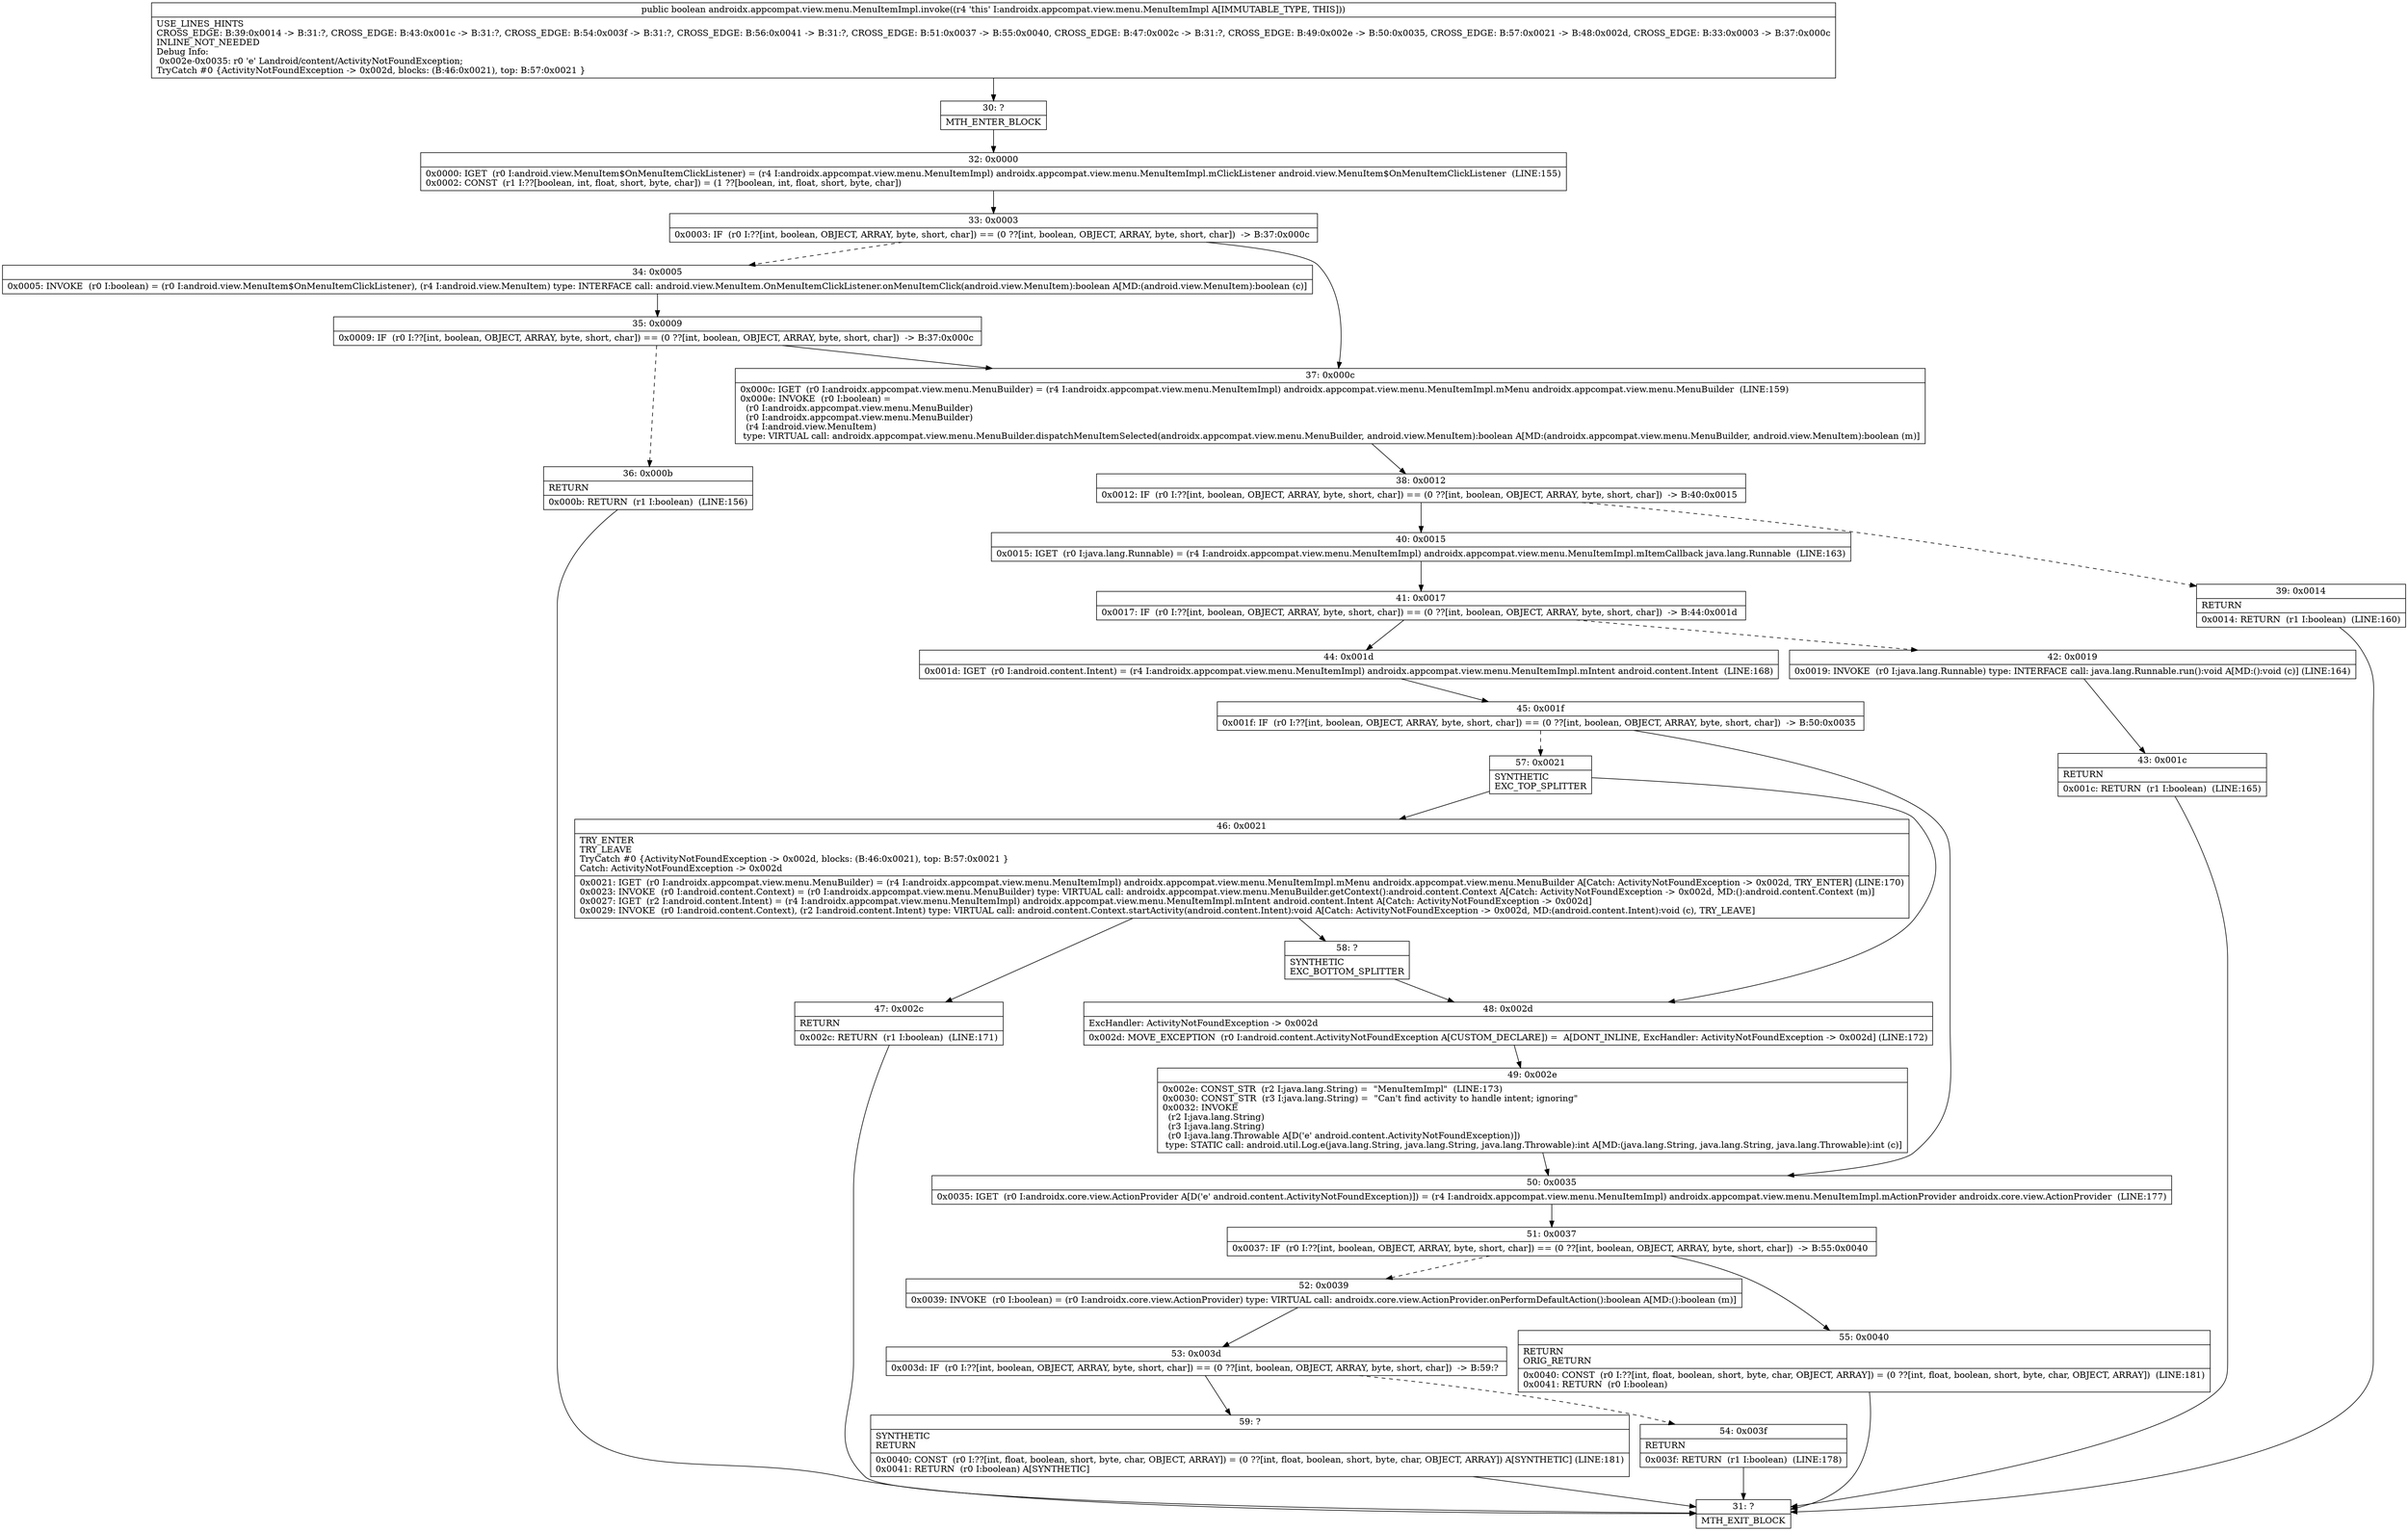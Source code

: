 digraph "CFG forandroidx.appcompat.view.menu.MenuItemImpl.invoke()Z" {
Node_30 [shape=record,label="{30\:\ ?|MTH_ENTER_BLOCK\l}"];
Node_32 [shape=record,label="{32\:\ 0x0000|0x0000: IGET  (r0 I:android.view.MenuItem$OnMenuItemClickListener) = (r4 I:androidx.appcompat.view.menu.MenuItemImpl) androidx.appcompat.view.menu.MenuItemImpl.mClickListener android.view.MenuItem$OnMenuItemClickListener  (LINE:155)\l0x0002: CONST  (r1 I:??[boolean, int, float, short, byte, char]) = (1 ??[boolean, int, float, short, byte, char]) \l}"];
Node_33 [shape=record,label="{33\:\ 0x0003|0x0003: IF  (r0 I:??[int, boolean, OBJECT, ARRAY, byte, short, char]) == (0 ??[int, boolean, OBJECT, ARRAY, byte, short, char])  \-\> B:37:0x000c \l}"];
Node_34 [shape=record,label="{34\:\ 0x0005|0x0005: INVOKE  (r0 I:boolean) = (r0 I:android.view.MenuItem$OnMenuItemClickListener), (r4 I:android.view.MenuItem) type: INTERFACE call: android.view.MenuItem.OnMenuItemClickListener.onMenuItemClick(android.view.MenuItem):boolean A[MD:(android.view.MenuItem):boolean (c)]\l}"];
Node_35 [shape=record,label="{35\:\ 0x0009|0x0009: IF  (r0 I:??[int, boolean, OBJECT, ARRAY, byte, short, char]) == (0 ??[int, boolean, OBJECT, ARRAY, byte, short, char])  \-\> B:37:0x000c \l}"];
Node_36 [shape=record,label="{36\:\ 0x000b|RETURN\l|0x000b: RETURN  (r1 I:boolean)  (LINE:156)\l}"];
Node_31 [shape=record,label="{31\:\ ?|MTH_EXIT_BLOCK\l}"];
Node_37 [shape=record,label="{37\:\ 0x000c|0x000c: IGET  (r0 I:androidx.appcompat.view.menu.MenuBuilder) = (r4 I:androidx.appcompat.view.menu.MenuItemImpl) androidx.appcompat.view.menu.MenuItemImpl.mMenu androidx.appcompat.view.menu.MenuBuilder  (LINE:159)\l0x000e: INVOKE  (r0 I:boolean) = \l  (r0 I:androidx.appcompat.view.menu.MenuBuilder)\l  (r0 I:androidx.appcompat.view.menu.MenuBuilder)\l  (r4 I:android.view.MenuItem)\l type: VIRTUAL call: androidx.appcompat.view.menu.MenuBuilder.dispatchMenuItemSelected(androidx.appcompat.view.menu.MenuBuilder, android.view.MenuItem):boolean A[MD:(androidx.appcompat.view.menu.MenuBuilder, android.view.MenuItem):boolean (m)]\l}"];
Node_38 [shape=record,label="{38\:\ 0x0012|0x0012: IF  (r0 I:??[int, boolean, OBJECT, ARRAY, byte, short, char]) == (0 ??[int, boolean, OBJECT, ARRAY, byte, short, char])  \-\> B:40:0x0015 \l}"];
Node_39 [shape=record,label="{39\:\ 0x0014|RETURN\l|0x0014: RETURN  (r1 I:boolean)  (LINE:160)\l}"];
Node_40 [shape=record,label="{40\:\ 0x0015|0x0015: IGET  (r0 I:java.lang.Runnable) = (r4 I:androidx.appcompat.view.menu.MenuItemImpl) androidx.appcompat.view.menu.MenuItemImpl.mItemCallback java.lang.Runnable  (LINE:163)\l}"];
Node_41 [shape=record,label="{41\:\ 0x0017|0x0017: IF  (r0 I:??[int, boolean, OBJECT, ARRAY, byte, short, char]) == (0 ??[int, boolean, OBJECT, ARRAY, byte, short, char])  \-\> B:44:0x001d \l}"];
Node_42 [shape=record,label="{42\:\ 0x0019|0x0019: INVOKE  (r0 I:java.lang.Runnable) type: INTERFACE call: java.lang.Runnable.run():void A[MD:():void (c)] (LINE:164)\l}"];
Node_43 [shape=record,label="{43\:\ 0x001c|RETURN\l|0x001c: RETURN  (r1 I:boolean)  (LINE:165)\l}"];
Node_44 [shape=record,label="{44\:\ 0x001d|0x001d: IGET  (r0 I:android.content.Intent) = (r4 I:androidx.appcompat.view.menu.MenuItemImpl) androidx.appcompat.view.menu.MenuItemImpl.mIntent android.content.Intent  (LINE:168)\l}"];
Node_45 [shape=record,label="{45\:\ 0x001f|0x001f: IF  (r0 I:??[int, boolean, OBJECT, ARRAY, byte, short, char]) == (0 ??[int, boolean, OBJECT, ARRAY, byte, short, char])  \-\> B:50:0x0035 \l}"];
Node_50 [shape=record,label="{50\:\ 0x0035|0x0035: IGET  (r0 I:androidx.core.view.ActionProvider A[D('e' android.content.ActivityNotFoundException)]) = (r4 I:androidx.appcompat.view.menu.MenuItemImpl) androidx.appcompat.view.menu.MenuItemImpl.mActionProvider androidx.core.view.ActionProvider  (LINE:177)\l}"];
Node_51 [shape=record,label="{51\:\ 0x0037|0x0037: IF  (r0 I:??[int, boolean, OBJECT, ARRAY, byte, short, char]) == (0 ??[int, boolean, OBJECT, ARRAY, byte, short, char])  \-\> B:55:0x0040 \l}"];
Node_52 [shape=record,label="{52\:\ 0x0039|0x0039: INVOKE  (r0 I:boolean) = (r0 I:androidx.core.view.ActionProvider) type: VIRTUAL call: androidx.core.view.ActionProvider.onPerformDefaultAction():boolean A[MD:():boolean (m)]\l}"];
Node_53 [shape=record,label="{53\:\ 0x003d|0x003d: IF  (r0 I:??[int, boolean, OBJECT, ARRAY, byte, short, char]) == (0 ??[int, boolean, OBJECT, ARRAY, byte, short, char])  \-\> B:59:? \l}"];
Node_54 [shape=record,label="{54\:\ 0x003f|RETURN\l|0x003f: RETURN  (r1 I:boolean)  (LINE:178)\l}"];
Node_59 [shape=record,label="{59\:\ ?|SYNTHETIC\lRETURN\l|0x0040: CONST  (r0 I:??[int, float, boolean, short, byte, char, OBJECT, ARRAY]) = (0 ??[int, float, boolean, short, byte, char, OBJECT, ARRAY]) A[SYNTHETIC] (LINE:181)\l0x0041: RETURN  (r0 I:boolean) A[SYNTHETIC]\l}"];
Node_55 [shape=record,label="{55\:\ 0x0040|RETURN\lORIG_RETURN\l|0x0040: CONST  (r0 I:??[int, float, boolean, short, byte, char, OBJECT, ARRAY]) = (0 ??[int, float, boolean, short, byte, char, OBJECT, ARRAY])  (LINE:181)\l0x0041: RETURN  (r0 I:boolean) \l}"];
Node_57 [shape=record,label="{57\:\ 0x0021|SYNTHETIC\lEXC_TOP_SPLITTER\l}"];
Node_46 [shape=record,label="{46\:\ 0x0021|TRY_ENTER\lTRY_LEAVE\lTryCatch #0 \{ActivityNotFoundException \-\> 0x002d, blocks: (B:46:0x0021), top: B:57:0x0021 \}\lCatch: ActivityNotFoundException \-\> 0x002d\l|0x0021: IGET  (r0 I:androidx.appcompat.view.menu.MenuBuilder) = (r4 I:androidx.appcompat.view.menu.MenuItemImpl) androidx.appcompat.view.menu.MenuItemImpl.mMenu androidx.appcompat.view.menu.MenuBuilder A[Catch: ActivityNotFoundException \-\> 0x002d, TRY_ENTER] (LINE:170)\l0x0023: INVOKE  (r0 I:android.content.Context) = (r0 I:androidx.appcompat.view.menu.MenuBuilder) type: VIRTUAL call: androidx.appcompat.view.menu.MenuBuilder.getContext():android.content.Context A[Catch: ActivityNotFoundException \-\> 0x002d, MD:():android.content.Context (m)]\l0x0027: IGET  (r2 I:android.content.Intent) = (r4 I:androidx.appcompat.view.menu.MenuItemImpl) androidx.appcompat.view.menu.MenuItemImpl.mIntent android.content.Intent A[Catch: ActivityNotFoundException \-\> 0x002d]\l0x0029: INVOKE  (r0 I:android.content.Context), (r2 I:android.content.Intent) type: VIRTUAL call: android.content.Context.startActivity(android.content.Intent):void A[Catch: ActivityNotFoundException \-\> 0x002d, MD:(android.content.Intent):void (c), TRY_LEAVE]\l}"];
Node_47 [shape=record,label="{47\:\ 0x002c|RETURN\l|0x002c: RETURN  (r1 I:boolean)  (LINE:171)\l}"];
Node_58 [shape=record,label="{58\:\ ?|SYNTHETIC\lEXC_BOTTOM_SPLITTER\l}"];
Node_48 [shape=record,label="{48\:\ 0x002d|ExcHandler: ActivityNotFoundException \-\> 0x002d\l|0x002d: MOVE_EXCEPTION  (r0 I:android.content.ActivityNotFoundException A[CUSTOM_DECLARE]) =  A[DONT_INLINE, ExcHandler: ActivityNotFoundException \-\> 0x002d] (LINE:172)\l}"];
Node_49 [shape=record,label="{49\:\ 0x002e|0x002e: CONST_STR  (r2 I:java.lang.String) =  \"MenuItemImpl\"  (LINE:173)\l0x0030: CONST_STR  (r3 I:java.lang.String) =  \"Can't find activity to handle intent; ignoring\" \l0x0032: INVOKE  \l  (r2 I:java.lang.String)\l  (r3 I:java.lang.String)\l  (r0 I:java.lang.Throwable A[D('e' android.content.ActivityNotFoundException)])\l type: STATIC call: android.util.Log.e(java.lang.String, java.lang.String, java.lang.Throwable):int A[MD:(java.lang.String, java.lang.String, java.lang.Throwable):int (c)]\l}"];
MethodNode[shape=record,label="{public boolean androidx.appcompat.view.menu.MenuItemImpl.invoke((r4 'this' I:androidx.appcompat.view.menu.MenuItemImpl A[IMMUTABLE_TYPE, THIS]))  | USE_LINES_HINTS\lCROSS_EDGE: B:39:0x0014 \-\> B:31:?, CROSS_EDGE: B:43:0x001c \-\> B:31:?, CROSS_EDGE: B:54:0x003f \-\> B:31:?, CROSS_EDGE: B:56:0x0041 \-\> B:31:?, CROSS_EDGE: B:51:0x0037 \-\> B:55:0x0040, CROSS_EDGE: B:47:0x002c \-\> B:31:?, CROSS_EDGE: B:49:0x002e \-\> B:50:0x0035, CROSS_EDGE: B:57:0x0021 \-\> B:48:0x002d, CROSS_EDGE: B:33:0x0003 \-\> B:37:0x000c\lINLINE_NOT_NEEDED\lDebug Info:\l  0x002e\-0x0035: r0 'e' Landroid\/content\/ActivityNotFoundException;\lTryCatch #0 \{ActivityNotFoundException \-\> 0x002d, blocks: (B:46:0x0021), top: B:57:0x0021 \}\l}"];
MethodNode -> Node_30;Node_30 -> Node_32;
Node_32 -> Node_33;
Node_33 -> Node_34[style=dashed];
Node_33 -> Node_37;
Node_34 -> Node_35;
Node_35 -> Node_36[style=dashed];
Node_35 -> Node_37;
Node_36 -> Node_31;
Node_37 -> Node_38;
Node_38 -> Node_39[style=dashed];
Node_38 -> Node_40;
Node_39 -> Node_31;
Node_40 -> Node_41;
Node_41 -> Node_42[style=dashed];
Node_41 -> Node_44;
Node_42 -> Node_43;
Node_43 -> Node_31;
Node_44 -> Node_45;
Node_45 -> Node_50;
Node_45 -> Node_57[style=dashed];
Node_50 -> Node_51;
Node_51 -> Node_52[style=dashed];
Node_51 -> Node_55;
Node_52 -> Node_53;
Node_53 -> Node_54[style=dashed];
Node_53 -> Node_59;
Node_54 -> Node_31;
Node_59 -> Node_31;
Node_55 -> Node_31;
Node_57 -> Node_46;
Node_57 -> Node_48;
Node_46 -> Node_47;
Node_46 -> Node_58;
Node_47 -> Node_31;
Node_58 -> Node_48;
Node_48 -> Node_49;
Node_49 -> Node_50;
}

